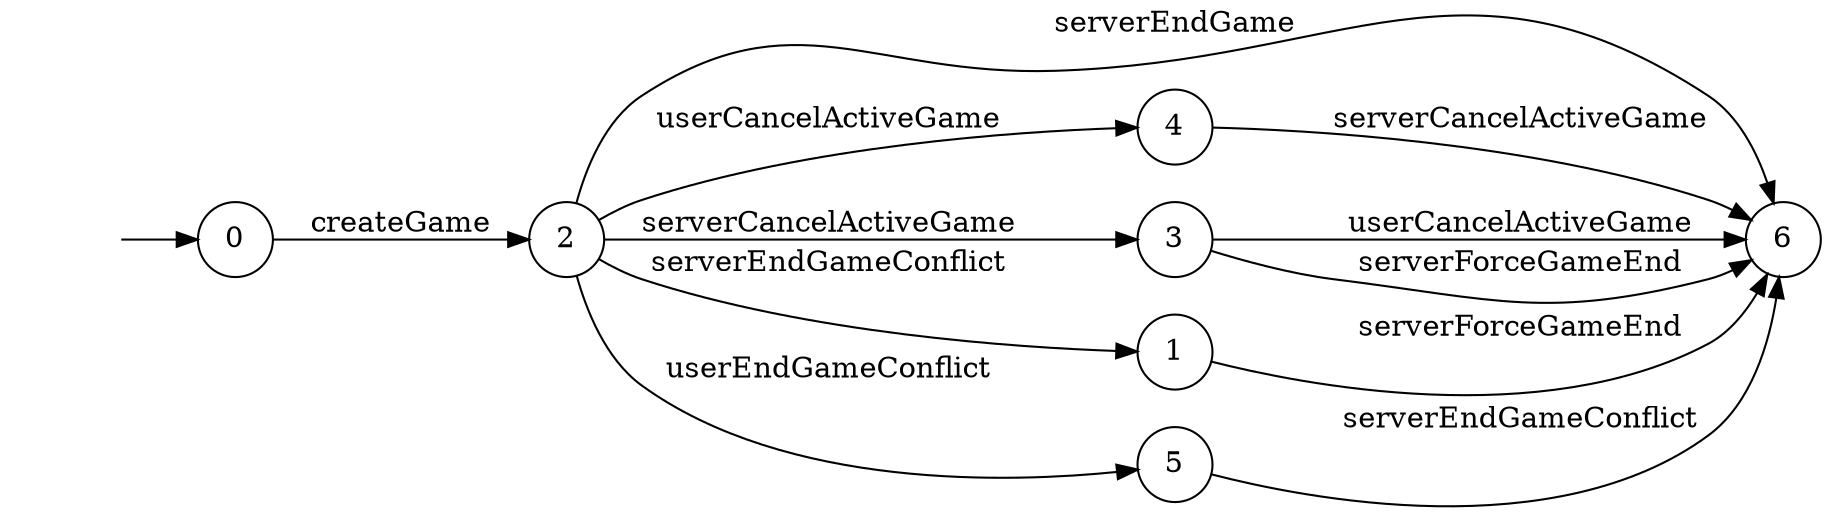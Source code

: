 digraph "./InvConPlus/Dapp-Automata-data/result/model/0x7e0178e1720e8b3a52086a23187947f35b6f3fc4/GameChannel/FSM-7" {
	graph [rankdir=LR]
	"" [label="" shape=plaintext]
	6 [label=6 shape=circle]
	0 [label=0 shape=circle]
	4 [label=4 shape=circle]
	3 [label=3 shape=circle]
	1 [label=1 shape=circle]
	2 [label=2 shape=circle]
	5 [label=5 shape=circle]
	"" -> 0 [label=""]
	0 -> 2 [label=createGame]
	2 -> 6 [label=serverEndGame]
	2 -> 4 [label=userCancelActiveGame]
	2 -> 3 [label=serverCancelActiveGame]
	2 -> 5 [label=userEndGameConflict]
	2 -> 1 [label=serverEndGameConflict]
	1 -> 6 [label=serverForceGameEnd]
	5 -> 6 [label=serverEndGameConflict]
	3 -> 6 [label=userCancelActiveGame]
	3 -> 6 [label=serverForceGameEnd]
	4 -> 6 [label=serverCancelActiveGame]
}
